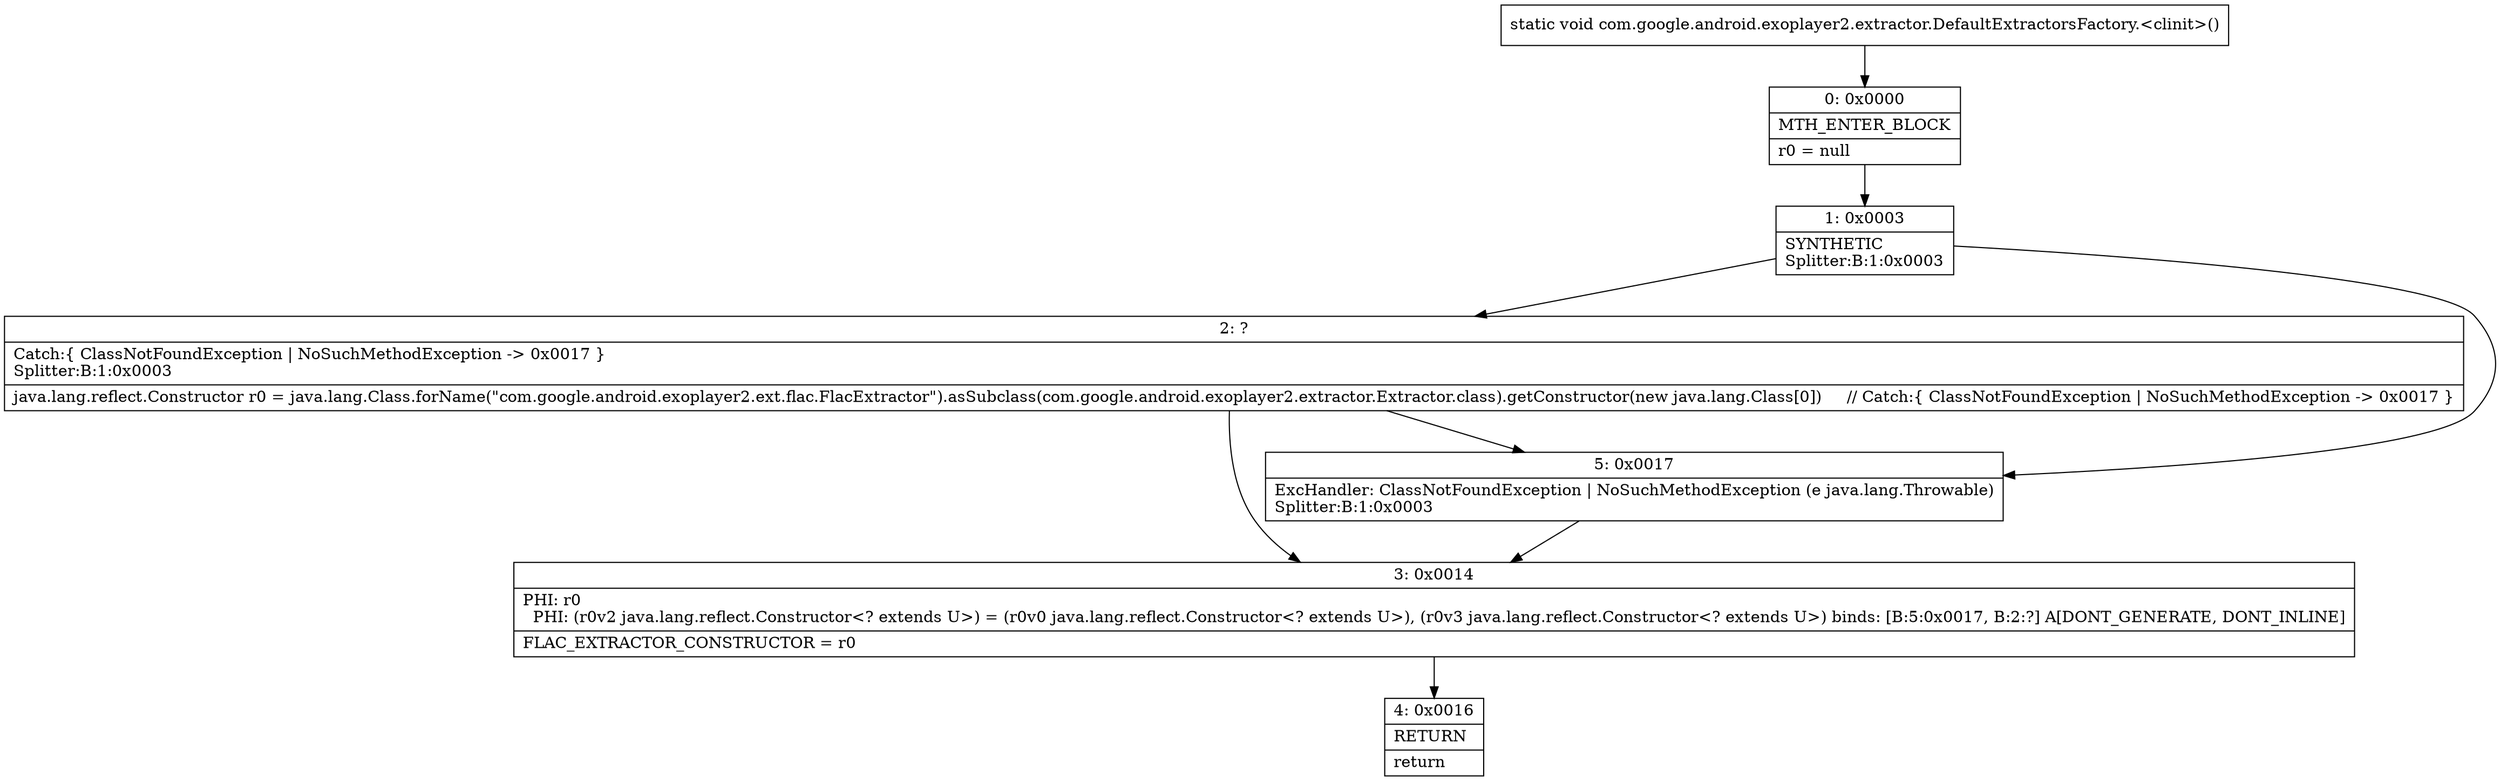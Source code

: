 digraph "CFG forcom.google.android.exoplayer2.extractor.DefaultExtractorsFactory.\<clinit\>()V" {
Node_0 [shape=record,label="{0\:\ 0x0000|MTH_ENTER_BLOCK\l|r0 = null\l}"];
Node_1 [shape=record,label="{1\:\ 0x0003|SYNTHETIC\lSplitter:B:1:0x0003\l}"];
Node_2 [shape=record,label="{2\:\ ?|Catch:\{ ClassNotFoundException \| NoSuchMethodException \-\> 0x0017 \}\lSplitter:B:1:0x0003\l|java.lang.reflect.Constructor r0 = java.lang.Class.forName(\"com.google.android.exoplayer2.ext.flac.FlacExtractor\").asSubclass(com.google.android.exoplayer2.extractor.Extractor.class).getConstructor(new java.lang.Class[0])     \/\/ Catch:\{ ClassNotFoundException \| NoSuchMethodException \-\> 0x0017 \}\l}"];
Node_3 [shape=record,label="{3\:\ 0x0014|PHI: r0 \l  PHI: (r0v2 java.lang.reflect.Constructor\<? extends U\>) = (r0v0 java.lang.reflect.Constructor\<? extends U\>), (r0v3 java.lang.reflect.Constructor\<? extends U\>) binds: [B:5:0x0017, B:2:?] A[DONT_GENERATE, DONT_INLINE]\l|FLAC_EXTRACTOR_CONSTRUCTOR = r0\l}"];
Node_4 [shape=record,label="{4\:\ 0x0016|RETURN\l|return\l}"];
Node_5 [shape=record,label="{5\:\ 0x0017|ExcHandler: ClassNotFoundException \| NoSuchMethodException (e java.lang.Throwable)\lSplitter:B:1:0x0003\l}"];
MethodNode[shape=record,label="{static void com.google.android.exoplayer2.extractor.DefaultExtractorsFactory.\<clinit\>() }"];
MethodNode -> Node_0;
Node_0 -> Node_1;
Node_1 -> Node_2;
Node_1 -> Node_5;
Node_2 -> Node_5;
Node_2 -> Node_3;
Node_3 -> Node_4;
Node_5 -> Node_3;
}

